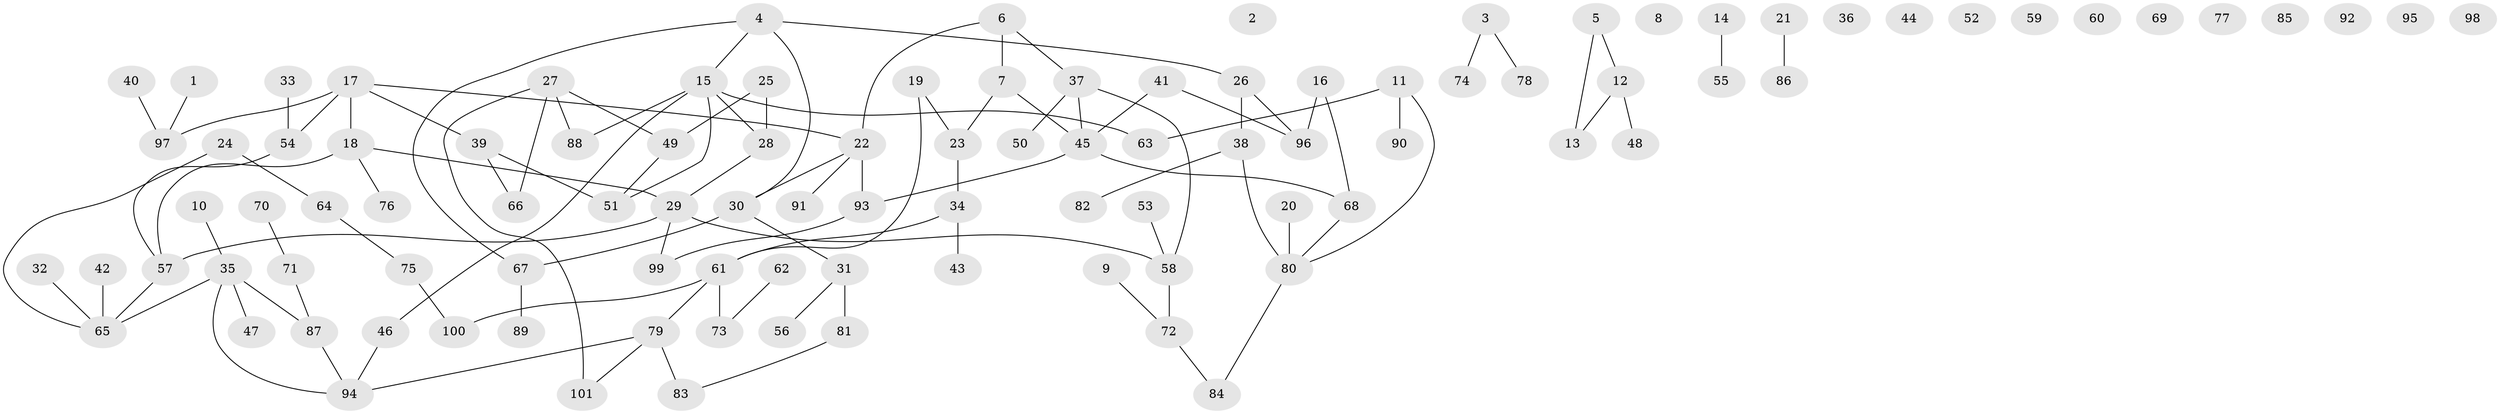 // Generated by graph-tools (version 1.1) at 2025/00/03/09/25 03:00:40]
// undirected, 101 vertices, 108 edges
graph export_dot {
graph [start="1"]
  node [color=gray90,style=filled];
  1;
  2;
  3;
  4;
  5;
  6;
  7;
  8;
  9;
  10;
  11;
  12;
  13;
  14;
  15;
  16;
  17;
  18;
  19;
  20;
  21;
  22;
  23;
  24;
  25;
  26;
  27;
  28;
  29;
  30;
  31;
  32;
  33;
  34;
  35;
  36;
  37;
  38;
  39;
  40;
  41;
  42;
  43;
  44;
  45;
  46;
  47;
  48;
  49;
  50;
  51;
  52;
  53;
  54;
  55;
  56;
  57;
  58;
  59;
  60;
  61;
  62;
  63;
  64;
  65;
  66;
  67;
  68;
  69;
  70;
  71;
  72;
  73;
  74;
  75;
  76;
  77;
  78;
  79;
  80;
  81;
  82;
  83;
  84;
  85;
  86;
  87;
  88;
  89;
  90;
  91;
  92;
  93;
  94;
  95;
  96;
  97;
  98;
  99;
  100;
  101;
  1 -- 97;
  3 -- 74;
  3 -- 78;
  4 -- 15;
  4 -- 26;
  4 -- 30;
  4 -- 67;
  5 -- 12;
  5 -- 13;
  6 -- 7;
  6 -- 22;
  6 -- 37;
  7 -- 23;
  7 -- 45;
  9 -- 72;
  10 -- 35;
  11 -- 63;
  11 -- 80;
  11 -- 90;
  12 -- 13;
  12 -- 48;
  14 -- 55;
  15 -- 28;
  15 -- 46;
  15 -- 51;
  15 -- 63;
  15 -- 88;
  16 -- 68;
  16 -- 96;
  17 -- 18;
  17 -- 22;
  17 -- 39;
  17 -- 54;
  17 -- 97;
  18 -- 29;
  18 -- 57;
  18 -- 76;
  19 -- 23;
  19 -- 61;
  20 -- 80;
  21 -- 86;
  22 -- 30;
  22 -- 91;
  22 -- 93;
  23 -- 34;
  24 -- 64;
  24 -- 65;
  25 -- 28;
  25 -- 49;
  26 -- 38;
  26 -- 96;
  27 -- 49;
  27 -- 66;
  27 -- 88;
  27 -- 101;
  28 -- 29;
  29 -- 57;
  29 -- 58;
  29 -- 99;
  30 -- 31;
  30 -- 67;
  31 -- 56;
  31 -- 81;
  32 -- 65;
  33 -- 54;
  34 -- 43;
  34 -- 61;
  35 -- 47;
  35 -- 65;
  35 -- 87;
  35 -- 94;
  37 -- 45;
  37 -- 50;
  37 -- 58;
  38 -- 80;
  38 -- 82;
  39 -- 51;
  39 -- 66;
  40 -- 97;
  41 -- 45;
  41 -- 96;
  42 -- 65;
  45 -- 68;
  45 -- 93;
  46 -- 94;
  49 -- 51;
  53 -- 58;
  54 -- 57;
  57 -- 65;
  58 -- 72;
  61 -- 73;
  61 -- 79;
  61 -- 100;
  62 -- 73;
  64 -- 75;
  67 -- 89;
  68 -- 80;
  70 -- 71;
  71 -- 87;
  72 -- 84;
  75 -- 100;
  79 -- 83;
  79 -- 94;
  79 -- 101;
  80 -- 84;
  81 -- 83;
  87 -- 94;
  93 -- 99;
}
